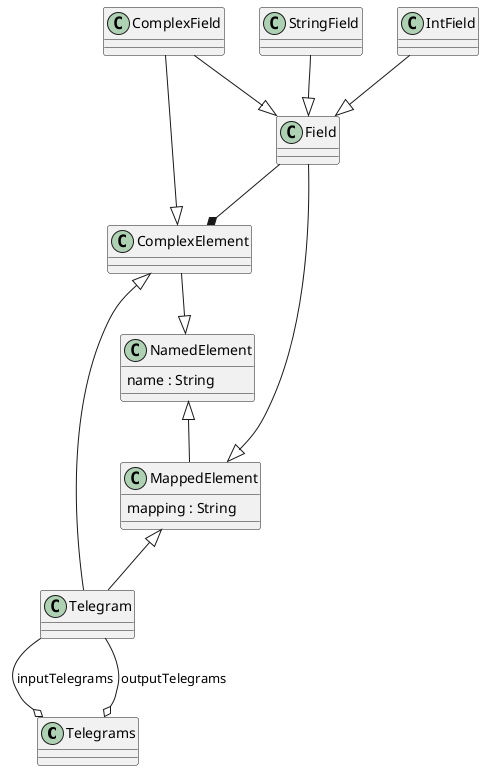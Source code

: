 @startuml
class Telegrams {
}

class NamedElement {
	name : String
}

class MappedElement {
	mapping : String
}

NamedElement <|-- MappedElement

class ComplexElement {
}
ComplexElement --|> NamedElement
class Telegram {
	
}

MappedElement <|-- Telegram
ComplexElement <|-- Telegram
Telegram --o Telegrams : inputTelegrams
Telegram --o Telegrams : outputTelegrams

class Field {
}

Field --|> MappedElement
Field --* ComplexElement

class ComplexField {
}

ComplexField --|> ComplexElement

ComplexField --|> Field

class StringField {
}

StringField --|> Field

class IntField {
}

IntField --|> Field
@enduml